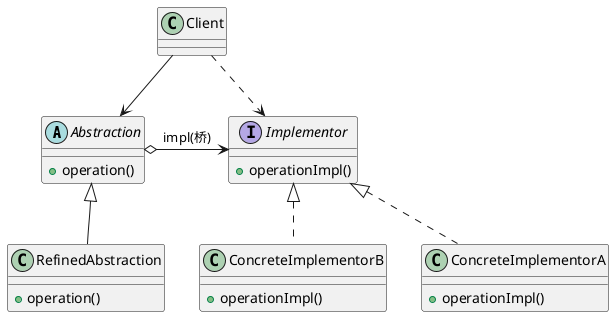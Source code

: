 @startuml

abstract class Abstraction{
+operation()
}

interface Implementor{
+operationImpl()
}
class RefinedAbstraction{
+operation()
}
class ConcreteImplementorA{
+operationImpl()
}
class ConcreteImplementorB{
+operationImpl()
}
class Client{
}
RefinedAbstraction -up-|>Abstraction
ConcreteImplementorA .up.|>Implementor
ConcreteImplementorB .up.|>Implementor
Abstraction o-right->Implementor:impl(桥)
Client .down.>Implementor
Client -down->Abstraction



@enduml